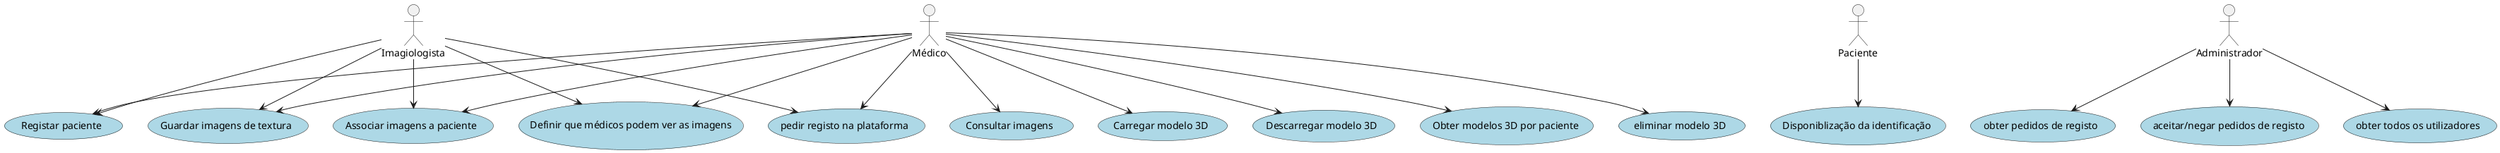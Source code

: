@startuml

top to bottom direction
skinparam usecase {
BackgroundColor LightBlue
}

actor Médico as med
actor Paciente as pac
actor Imagiologista as img
actor Administrador as adm

adm --> (obter pedidos de registo)
adm --> (aceitar/negar pedidos de registo)
adm --> (obter todos os utilizadores)
med --> (pedir registo na plataforma)
img --> (pedir registo na plataforma)
med --> (Registar paciente)
img --> (Registar paciente)
med --> (Guardar imagens de textura)
img --> (Guardar imagens de textura)
med --> (Consultar imagens)
med --> (Associar imagens a paciente)
img --> (Associar imagens a paciente)
med --> (Definir que médicos podem ver as imagens)
img --> (Definir que médicos podem ver as imagens)
pac --> (Disponiblização da identificação)
med --> (Carregar modelo 3D)
med --> (Descarregar modelo 3D)
med --> (Obter modelos 3D por paciente)
med --> (eliminar modelo 3D)


@enduml
